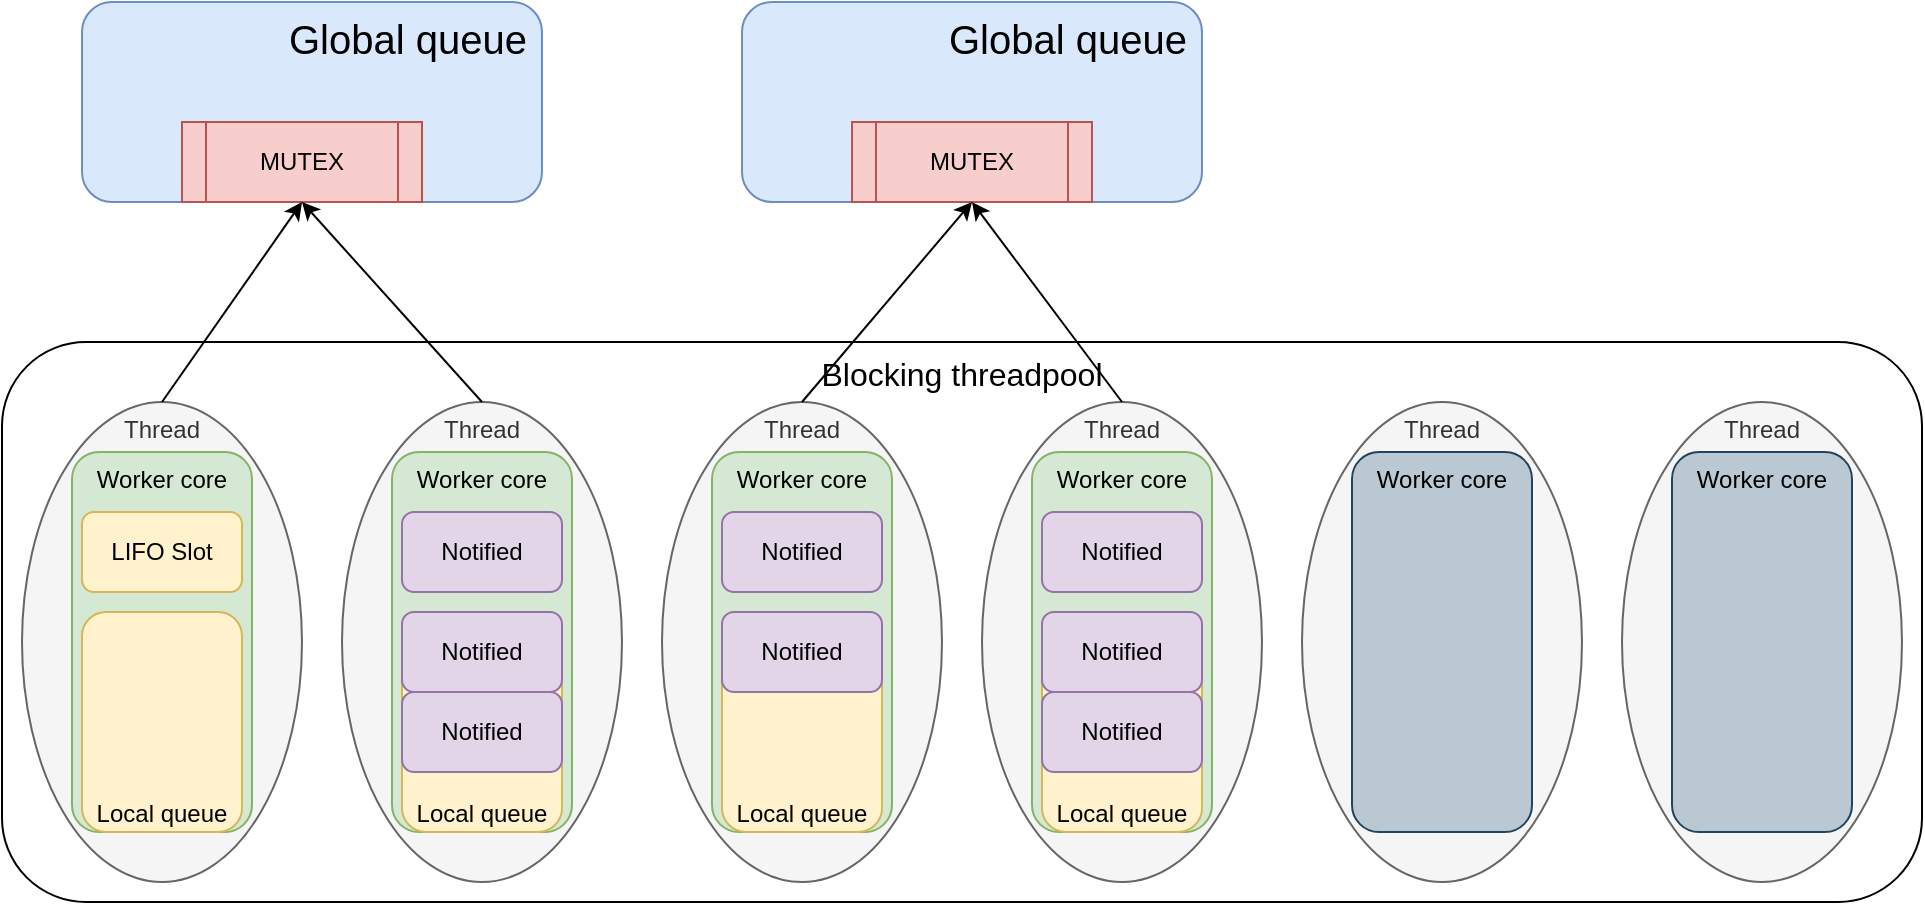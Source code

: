 <mxfile version="26.2.14">
  <diagram name="Page-1" id="CFFjGQsIW9Dy2ZoPYiRM">
    <mxGraphModel dx="2210" dy="1895" grid="1" gridSize="10" guides="1" tooltips="1" connect="1" arrows="1" fold="1" page="1" pageScale="1" pageWidth="850" pageHeight="1100" math="0" shadow="0">
      <root>
        <mxCell id="0" />
        <mxCell id="1" parent="0" />
        <mxCell id="PLnWmhKH_hj00JdtdD3A-1" value="Global queue&amp;nbsp;" style="rounded=1;whiteSpace=wrap;html=1;fillColor=#dae8fc;strokeColor=#6c8ebf;align=right;verticalAlign=top;fontSize=20;" parent="1" vertex="1">
          <mxGeometry x="-70" y="-580" width="230" height="100" as="geometry" />
        </mxCell>
        <mxCell id="E0QZvlZor7kNDEkdH7sS-3" value="MUTEX" style="shape=process;whiteSpace=wrap;html=1;backgroundOutline=1;fillColor=#f8cecc;strokeColor=#b85450;" parent="1" vertex="1">
          <mxGeometry x="-20" y="-520" width="120" height="40" as="geometry" />
        </mxCell>
        <mxCell id="E0QZvlZor7kNDEkdH7sS-90" value="Blocking threadpool" style="rounded=1;whiteSpace=wrap;html=1;fillColor=none;verticalAlign=top;strokeColor=#000000;fontSize=16;" parent="1" vertex="1">
          <mxGeometry x="-110" y="-410" width="960" height="280" as="geometry" />
        </mxCell>
        <mxCell id="E0QZvlZor7kNDEkdH7sS-102" value="Thread" style="ellipse;whiteSpace=wrap;html=1;align=center;verticalAlign=top;fillColor=#f5f5f5;fontColor=#333333;strokeColor=#666666;" parent="1" vertex="1">
          <mxGeometry x="-100" y="-380" width="140" height="240" as="geometry" />
        </mxCell>
        <mxCell id="E0QZvlZor7kNDEkdH7sS-91" value="Worker core" style="rounded=1;whiteSpace=wrap;html=1;verticalAlign=top;fillColor=#d5e8d4;strokeColor=#82b366;" parent="1" vertex="1">
          <mxGeometry x="-75" y="-355" width="90" height="190" as="geometry" />
        </mxCell>
        <mxCell id="E0QZvlZor7kNDEkdH7sS-98" value="Local queue" style="rounded=1;whiteSpace=wrap;html=1;verticalAlign=bottom;fillColor=#fff2cc;strokeColor=#d6b656;" parent="1" vertex="1">
          <mxGeometry x="-70" y="-275" width="80" height="110" as="geometry" />
        </mxCell>
        <mxCell id="E0QZvlZor7kNDEkdH7sS-99" value="LIFO Slot" style="rounded=1;whiteSpace=wrap;html=1;fillColor=#fff2cc;strokeColor=#d6b656;" parent="1" vertex="1">
          <mxGeometry x="-70" y="-325" width="80" height="40" as="geometry" />
        </mxCell>
        <mxCell id="E0QZvlZor7kNDEkdH7sS-87" value="Thread" style="ellipse;whiteSpace=wrap;html=1;align=center;verticalAlign=top;fillColor=#f5f5f5;fontColor=#333333;strokeColor=#666666;" parent="1" vertex="1">
          <mxGeometry x="540" y="-380" width="140" height="240" as="geometry" />
        </mxCell>
        <mxCell id="E0QZvlZor7kNDEkdH7sS-88" value="Thread" style="ellipse;whiteSpace=wrap;html=1;align=center;verticalAlign=top;fillColor=#f5f5f5;fontColor=#333333;strokeColor=#666666;" parent="1" vertex="1">
          <mxGeometry x="700" y="-380" width="140" height="240" as="geometry" />
        </mxCell>
        <mxCell id="E0QZvlZor7kNDEkdH7sS-103" value="Worker core" style="rounded=1;whiteSpace=wrap;html=1;verticalAlign=top;fillColor=#bac8d3;strokeColor=#23445d;" parent="1" vertex="1">
          <mxGeometry x="565" y="-355" width="90" height="190" as="geometry" />
        </mxCell>
        <mxCell id="E0QZvlZor7kNDEkdH7sS-104" value="Worker core" style="rounded=1;whiteSpace=wrap;html=1;verticalAlign=top;fillColor=#bac8d3;strokeColor=#23445d;" parent="1" vertex="1">
          <mxGeometry x="725" y="-355" width="90" height="190" as="geometry" />
        </mxCell>
        <mxCell id="E0QZvlZor7kNDEkdH7sS-106" value="Thread" style="ellipse;whiteSpace=wrap;html=1;align=center;verticalAlign=top;fillColor=#f5f5f5;fontColor=#333333;strokeColor=#666666;" parent="1" vertex="1">
          <mxGeometry x="60" y="-380" width="140" height="240" as="geometry" />
        </mxCell>
        <mxCell id="E0QZvlZor7kNDEkdH7sS-107" value="Worker core" style="rounded=1;whiteSpace=wrap;html=1;verticalAlign=top;fillColor=#d5e8d4;strokeColor=#82b366;" parent="1" vertex="1">
          <mxGeometry x="85" y="-355" width="90" height="190" as="geometry" />
        </mxCell>
        <mxCell id="E0QZvlZor7kNDEkdH7sS-108" value="Local queue" style="rounded=1;whiteSpace=wrap;html=1;verticalAlign=bottom;fillColor=#fff2cc;strokeColor=#d6b656;" parent="1" vertex="1">
          <mxGeometry x="90" y="-275" width="80" height="110" as="geometry" />
        </mxCell>
        <mxCell id="E0QZvlZor7kNDEkdH7sS-109" value="Notified" style="rounded=1;whiteSpace=wrap;html=1;fillColor=#e1d5e7;strokeColor=#9673a6;" parent="1" vertex="1">
          <mxGeometry x="90" y="-325" width="80" height="40" as="geometry" />
        </mxCell>
        <mxCell id="E0QZvlZor7kNDEkdH7sS-110" value="Notified" style="rounded=1;whiteSpace=wrap;html=1;fillColor=#e1d5e7;strokeColor=#9673a6;" parent="1" vertex="1">
          <mxGeometry x="90" y="-275" width="80" height="40" as="geometry" />
        </mxCell>
        <mxCell id="E0QZvlZor7kNDEkdH7sS-111" value="Notified" style="rounded=1;whiteSpace=wrap;html=1;fillColor=#e1d5e7;strokeColor=#9673a6;" parent="1" vertex="1">
          <mxGeometry x="90" y="-235" width="80" height="40" as="geometry" />
        </mxCell>
        <mxCell id="E0QZvlZor7kNDEkdH7sS-112" value="Thread" style="ellipse;whiteSpace=wrap;html=1;align=center;verticalAlign=top;fillColor=#f5f5f5;fontColor=#333333;strokeColor=#666666;" parent="1" vertex="1">
          <mxGeometry x="220" y="-380" width="140" height="240" as="geometry" />
        </mxCell>
        <mxCell id="E0QZvlZor7kNDEkdH7sS-113" value="Worker core" style="rounded=1;whiteSpace=wrap;html=1;verticalAlign=top;fillColor=#d5e8d4;strokeColor=#82b366;" parent="1" vertex="1">
          <mxGeometry x="245" y="-355" width="90" height="190" as="geometry" />
        </mxCell>
        <mxCell id="E0QZvlZor7kNDEkdH7sS-114" value="Local queue" style="rounded=1;whiteSpace=wrap;html=1;verticalAlign=bottom;fillColor=#fff2cc;strokeColor=#d6b656;" parent="1" vertex="1">
          <mxGeometry x="250" y="-275" width="80" height="110" as="geometry" />
        </mxCell>
        <mxCell id="E0QZvlZor7kNDEkdH7sS-115" value="Notified" style="rounded=1;whiteSpace=wrap;html=1;fillColor=#e1d5e7;strokeColor=#9673a6;" parent="1" vertex="1">
          <mxGeometry x="250" y="-325" width="80" height="40" as="geometry" />
        </mxCell>
        <mxCell id="E0QZvlZor7kNDEkdH7sS-116" value="Notified" style="rounded=1;whiteSpace=wrap;html=1;fillColor=#e1d5e7;strokeColor=#9673a6;" parent="1" vertex="1">
          <mxGeometry x="250" y="-275" width="80" height="40" as="geometry" />
        </mxCell>
        <mxCell id="E0QZvlZor7kNDEkdH7sS-118" value="Thread" style="ellipse;whiteSpace=wrap;html=1;align=center;verticalAlign=top;fillColor=#f5f5f5;fontColor=#333333;strokeColor=#666666;" parent="1" vertex="1">
          <mxGeometry x="380" y="-380" width="140" height="240" as="geometry" />
        </mxCell>
        <mxCell id="E0QZvlZor7kNDEkdH7sS-119" value="Worker core" style="rounded=1;whiteSpace=wrap;html=1;verticalAlign=top;fillColor=#d5e8d4;strokeColor=#82b366;" parent="1" vertex="1">
          <mxGeometry x="405" y="-355" width="90" height="190" as="geometry" />
        </mxCell>
        <mxCell id="E0QZvlZor7kNDEkdH7sS-120" value="Local queue" style="rounded=1;whiteSpace=wrap;html=1;verticalAlign=bottom;fillColor=#fff2cc;strokeColor=#d6b656;" parent="1" vertex="1">
          <mxGeometry x="410" y="-275" width="80" height="110" as="geometry" />
        </mxCell>
        <mxCell id="E0QZvlZor7kNDEkdH7sS-121" value="Notified" style="rounded=1;whiteSpace=wrap;html=1;fillColor=#e1d5e7;strokeColor=#9673a6;" parent="1" vertex="1">
          <mxGeometry x="410" y="-325" width="80" height="40" as="geometry" />
        </mxCell>
        <mxCell id="E0QZvlZor7kNDEkdH7sS-122" value="Notified" style="rounded=1;whiteSpace=wrap;html=1;fillColor=#e1d5e7;strokeColor=#9673a6;" parent="1" vertex="1">
          <mxGeometry x="410" y="-275" width="80" height="40" as="geometry" />
        </mxCell>
        <mxCell id="E0QZvlZor7kNDEkdH7sS-123" value="Notified" style="rounded=1;whiteSpace=wrap;html=1;fillColor=#e1d5e7;strokeColor=#9673a6;" parent="1" vertex="1">
          <mxGeometry x="410" y="-235" width="80" height="40" as="geometry" />
        </mxCell>
        <mxCell id="gFofIBb976VXe0n4CRGK-4" value="Global queue&amp;nbsp;" style="rounded=1;whiteSpace=wrap;html=1;fillColor=#dae8fc;strokeColor=#6c8ebf;align=right;verticalAlign=top;fontSize=20;" parent="1" vertex="1">
          <mxGeometry x="260" y="-580" width="230" height="100" as="geometry" />
        </mxCell>
        <mxCell id="gFofIBb976VXe0n4CRGK-5" value="MUTEX" style="shape=process;whiteSpace=wrap;html=1;backgroundOutline=1;fillColor=#f8cecc;strokeColor=#b85450;" parent="1" vertex="1">
          <mxGeometry x="315" y="-520" width="120" height="40" as="geometry" />
        </mxCell>
        <mxCell id="gFofIBb976VXe0n4CRGK-11" value="" style="endArrow=classic;html=1;rounded=0;exitX=0.5;exitY=0;exitDx=0;exitDy=0;entryX=0.5;entryY=1;entryDx=0;entryDy=0;" parent="1" source="E0QZvlZor7kNDEkdH7sS-102" target="E0QZvlZor7kNDEkdH7sS-3" edge="1">
          <mxGeometry width="50" height="50" relative="1" as="geometry">
            <mxPoint x="430" y="-410" as="sourcePoint" />
            <mxPoint x="480" y="-460" as="targetPoint" />
          </mxGeometry>
        </mxCell>
        <mxCell id="gFofIBb976VXe0n4CRGK-12" value="" style="endArrow=classic;html=1;rounded=0;exitX=0.5;exitY=0;exitDx=0;exitDy=0;entryX=0.5;entryY=1;entryDx=0;entryDy=0;" parent="1" source="E0QZvlZor7kNDEkdH7sS-106" target="E0QZvlZor7kNDEkdH7sS-3" edge="1">
          <mxGeometry width="50" height="50" relative="1" as="geometry">
            <mxPoint x="430" y="-410" as="sourcePoint" />
            <mxPoint x="480" y="-460" as="targetPoint" />
          </mxGeometry>
        </mxCell>
        <mxCell id="gFofIBb976VXe0n4CRGK-13" value="" style="endArrow=classic;html=1;rounded=0;exitX=0.5;exitY=0;exitDx=0;exitDy=0;entryX=0.5;entryY=1;entryDx=0;entryDy=0;" parent="1" source="E0QZvlZor7kNDEkdH7sS-112" target="gFofIBb976VXe0n4CRGK-5" edge="1">
          <mxGeometry width="50" height="50" relative="1" as="geometry">
            <mxPoint x="430" y="-410" as="sourcePoint" />
            <mxPoint x="480" y="-460" as="targetPoint" />
          </mxGeometry>
        </mxCell>
        <mxCell id="gFofIBb976VXe0n4CRGK-14" value="" style="endArrow=classic;html=1;rounded=0;exitX=0.5;exitY=0;exitDx=0;exitDy=0;entryX=0.5;entryY=1;entryDx=0;entryDy=0;" parent="1" source="E0QZvlZor7kNDEkdH7sS-118" target="gFofIBb976VXe0n4CRGK-5" edge="1">
          <mxGeometry width="50" height="50" relative="1" as="geometry">
            <mxPoint x="430" y="-410" as="sourcePoint" />
            <mxPoint x="480" y="-460" as="targetPoint" />
          </mxGeometry>
        </mxCell>
      </root>
    </mxGraphModel>
  </diagram>
</mxfile>
